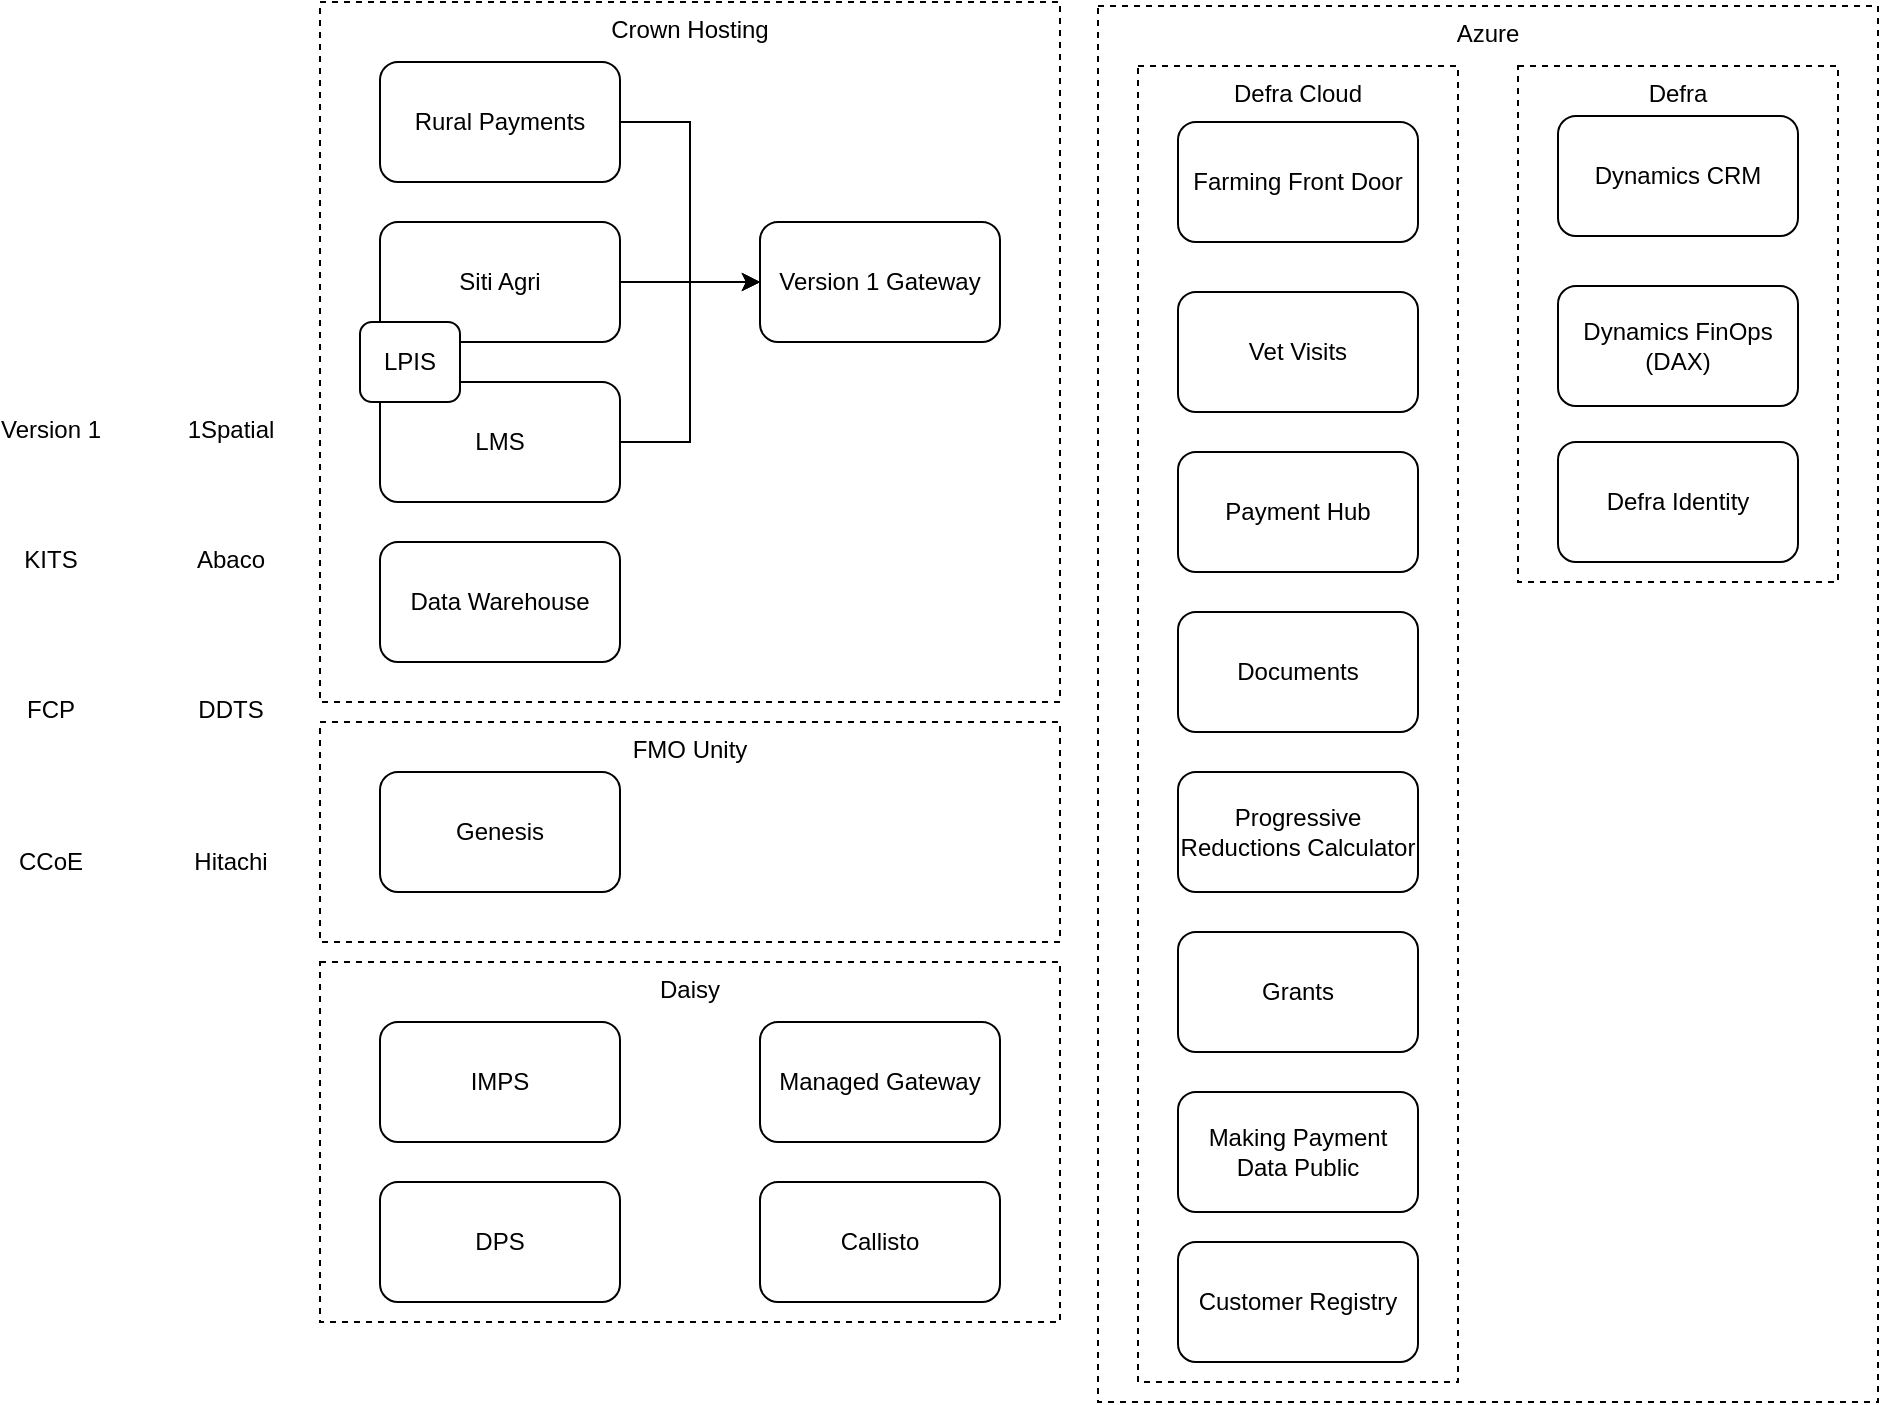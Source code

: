 <mxfile version="22.1.7" type="github">
  <diagram name="Page-1" id="DJably2wuHrD-RC-VbBC">
    <mxGraphModel dx="2236" dy="785" grid="1" gridSize="10" guides="1" tooltips="1" connect="1" arrows="1" fold="1" page="1" pageScale="1" pageWidth="850" pageHeight="1100" math="0" shadow="0">
      <root>
        <mxCell id="0" />
        <mxCell id="1" parent="0" />
        <mxCell id="DiMd7wmb8hvg-6CgAYnp-31" value="Azure" style="rounded=0;whiteSpace=wrap;html=1;dashed=1;verticalAlign=top;" vertex="1" parent="1">
          <mxGeometry x="479" y="52" width="390" height="698" as="geometry" />
        </mxCell>
        <mxCell id="DiMd7wmb8hvg-6CgAYnp-33" value="Defra" style="rounded=0;whiteSpace=wrap;html=1;dashed=1;verticalAlign=top;" vertex="1" parent="1">
          <mxGeometry x="689" y="82" width="160" height="258" as="geometry" />
        </mxCell>
        <mxCell id="DiMd7wmb8hvg-6CgAYnp-32" value="Defra Cloud" style="rounded=0;whiteSpace=wrap;html=1;dashed=1;verticalAlign=top;" vertex="1" parent="1">
          <mxGeometry x="499" y="82" width="160" height="658" as="geometry" />
        </mxCell>
        <mxCell id="DiMd7wmb8hvg-6CgAYnp-17" value="Daisy" style="rounded=0;whiteSpace=wrap;html=1;dashed=1;verticalAlign=top;" vertex="1" parent="1">
          <mxGeometry x="90" y="530" width="370" height="180" as="geometry" />
        </mxCell>
        <mxCell id="DiMd7wmb8hvg-6CgAYnp-11" value="Crown Hosting" style="rounded=0;whiteSpace=wrap;html=1;dashed=1;verticalAlign=top;" vertex="1" parent="1">
          <mxGeometry x="90" y="50" width="370" height="350" as="geometry" />
        </mxCell>
        <mxCell id="DiMd7wmb8hvg-6CgAYnp-13" style="edgeStyle=orthogonalEdgeStyle;rounded=0;orthogonalLoop=1;jettySize=auto;html=1;entryX=0;entryY=0.5;entryDx=0;entryDy=0;" edge="1" parent="1" source="DiMd7wmb8hvg-6CgAYnp-1" target="DiMd7wmb8hvg-6CgAYnp-6">
          <mxGeometry relative="1" as="geometry" />
        </mxCell>
        <mxCell id="DiMd7wmb8hvg-6CgAYnp-1" value="Rural Payments" style="rounded=1;whiteSpace=wrap;html=1;verticalAlign=middle;" vertex="1" parent="1">
          <mxGeometry x="120" y="80" width="120" height="60" as="geometry" />
        </mxCell>
        <mxCell id="DiMd7wmb8hvg-6CgAYnp-14" style="edgeStyle=orthogonalEdgeStyle;rounded=0;orthogonalLoop=1;jettySize=auto;html=1;entryX=0;entryY=0.5;entryDx=0;entryDy=0;" edge="1" parent="1" source="DiMd7wmb8hvg-6CgAYnp-2" target="DiMd7wmb8hvg-6CgAYnp-6">
          <mxGeometry relative="1" as="geometry" />
        </mxCell>
        <mxCell id="DiMd7wmb8hvg-6CgAYnp-2" value="Siti Agri" style="rounded=1;whiteSpace=wrap;html=1;verticalAlign=middle;" vertex="1" parent="1">
          <mxGeometry x="120" y="160" width="120" height="60" as="geometry" />
        </mxCell>
        <mxCell id="DiMd7wmb8hvg-6CgAYnp-15" style="edgeStyle=orthogonalEdgeStyle;rounded=0;orthogonalLoop=1;jettySize=auto;html=1;entryX=0;entryY=0.5;entryDx=0;entryDy=0;" edge="1" parent="1" source="DiMd7wmb8hvg-6CgAYnp-3" target="DiMd7wmb8hvg-6CgAYnp-6">
          <mxGeometry relative="1" as="geometry" />
        </mxCell>
        <mxCell id="DiMd7wmb8hvg-6CgAYnp-3" value="LMS" style="rounded=1;whiteSpace=wrap;html=1;verticalAlign=middle;" vertex="1" parent="1">
          <mxGeometry x="120" y="240" width="120" height="60" as="geometry" />
        </mxCell>
        <mxCell id="DiMd7wmb8hvg-6CgAYnp-4" value="LPIS" style="rounded=1;whiteSpace=wrap;html=1;verticalAlign=middle;" vertex="1" parent="1">
          <mxGeometry x="110" y="210" width="50" height="40" as="geometry" />
        </mxCell>
        <mxCell id="DiMd7wmb8hvg-6CgAYnp-5" value="Data Warehouse" style="rounded=1;whiteSpace=wrap;html=1;verticalAlign=middle;" vertex="1" parent="1">
          <mxGeometry x="120" y="320" width="120" height="60" as="geometry" />
        </mxCell>
        <mxCell id="DiMd7wmb8hvg-6CgAYnp-6" value="Version 1 Gateway" style="rounded=1;whiteSpace=wrap;html=1;" vertex="1" parent="1">
          <mxGeometry x="310" y="160" width="120" height="60" as="geometry" />
        </mxCell>
        <mxCell id="DiMd7wmb8hvg-6CgAYnp-7" value="Managed Gateway" style="rounded=1;whiteSpace=wrap;html=1;" vertex="1" parent="1">
          <mxGeometry x="310" y="560" width="120" height="60" as="geometry" />
        </mxCell>
        <mxCell id="DiMd7wmb8hvg-6CgAYnp-8" value="IMPS" style="rounded=1;whiteSpace=wrap;html=1;verticalAlign=middle;" vertex="1" parent="1">
          <mxGeometry x="120" y="560" width="120" height="60" as="geometry" />
        </mxCell>
        <mxCell id="DiMd7wmb8hvg-6CgAYnp-9" value="DPS" style="rounded=1;whiteSpace=wrap;html=1;verticalAlign=middle;" vertex="1" parent="1">
          <mxGeometry x="120" y="640" width="120" height="60" as="geometry" />
        </mxCell>
        <mxCell id="DiMd7wmb8hvg-6CgAYnp-16" value="FMO Unity" style="rounded=0;whiteSpace=wrap;html=1;dashed=1;verticalAlign=top;" vertex="1" parent="1">
          <mxGeometry x="90" y="410" width="370" height="110" as="geometry" />
        </mxCell>
        <mxCell id="DiMd7wmb8hvg-6CgAYnp-10" value="Genesis" style="rounded=1;whiteSpace=wrap;html=1;verticalAlign=middle;" vertex="1" parent="1">
          <mxGeometry x="120" y="435" width="120" height="60" as="geometry" />
        </mxCell>
        <mxCell id="DiMd7wmb8hvg-6CgAYnp-18" value="Callisto" style="rounded=1;whiteSpace=wrap;html=1;" vertex="1" parent="1">
          <mxGeometry x="310" y="640" width="120" height="60" as="geometry" />
        </mxCell>
        <mxCell id="DiMd7wmb8hvg-6CgAYnp-20" value="Farming Front Door" style="rounded=1;whiteSpace=wrap;html=1;verticalAlign=middle;" vertex="1" parent="1">
          <mxGeometry x="519" y="110" width="120" height="60" as="geometry" />
        </mxCell>
        <mxCell id="DiMd7wmb8hvg-6CgAYnp-22" value="Vet Visits" style="rounded=1;whiteSpace=wrap;html=1;verticalAlign=middle;" vertex="1" parent="1">
          <mxGeometry x="519" y="195" width="120" height="60" as="geometry" />
        </mxCell>
        <mxCell id="DiMd7wmb8hvg-6CgAYnp-23" value="Payment Hub" style="rounded=1;whiteSpace=wrap;html=1;verticalAlign=middle;" vertex="1" parent="1">
          <mxGeometry x="519" y="275" width="120" height="60" as="geometry" />
        </mxCell>
        <mxCell id="DiMd7wmb8hvg-6CgAYnp-24" value="Documents" style="rounded=1;whiteSpace=wrap;html=1;verticalAlign=middle;" vertex="1" parent="1">
          <mxGeometry x="519" y="355" width="120" height="60" as="geometry" />
        </mxCell>
        <mxCell id="DiMd7wmb8hvg-6CgAYnp-26" value="Progressive Reductions Calculator" style="rounded=1;whiteSpace=wrap;html=1;verticalAlign=middle;" vertex="1" parent="1">
          <mxGeometry x="519" y="435" width="120" height="60" as="geometry" />
        </mxCell>
        <mxCell id="DiMd7wmb8hvg-6CgAYnp-27" value="Grants" style="rounded=1;whiteSpace=wrap;html=1;verticalAlign=middle;" vertex="1" parent="1">
          <mxGeometry x="519" y="515" width="120" height="60" as="geometry" />
        </mxCell>
        <mxCell id="DiMd7wmb8hvg-6CgAYnp-28" value="Making Payment Data Public" style="rounded=1;whiteSpace=wrap;html=1;verticalAlign=middle;" vertex="1" parent="1">
          <mxGeometry x="519" y="595" width="120" height="60" as="geometry" />
        </mxCell>
        <mxCell id="DiMd7wmb8hvg-6CgAYnp-29" value="Dynamics CRM" style="rounded=1;whiteSpace=wrap;html=1;verticalAlign=middle;" vertex="1" parent="1">
          <mxGeometry x="709" y="107" width="120" height="60" as="geometry" />
        </mxCell>
        <mxCell id="DiMd7wmb8hvg-6CgAYnp-30" value="Dynamics FinOps (DAX)" style="rounded=1;whiteSpace=wrap;html=1;verticalAlign=middle;" vertex="1" parent="1">
          <mxGeometry x="709" y="192" width="120" height="60" as="geometry" />
        </mxCell>
        <mxCell id="DiMd7wmb8hvg-6CgAYnp-36" value="Version 1" style="shape=image;html=1;verticalAlign=top;verticalLabelPosition=bottom;labelBackgroundColor=#ffffff;imageAspect=0;aspect=fixed;image=https://cdn2.iconfinder.com/data/icons/essential-web-1-1/50/group-customers-team-contacts-family-128.png" vertex="1" parent="1">
          <mxGeometry x="-60" y="220" width="30" height="30" as="geometry" />
        </mxCell>
        <mxCell id="DiMd7wmb8hvg-6CgAYnp-37" value="KITS" style="shape=image;html=1;verticalAlign=top;verticalLabelPosition=bottom;labelBackgroundColor=#ffffff;imageAspect=0;aspect=fixed;image=https://cdn2.iconfinder.com/data/icons/essential-web-1-1/50/group-customers-team-contacts-family-128.png" vertex="1" parent="1">
          <mxGeometry x="-60" y="285" width="30" height="30" as="geometry" />
        </mxCell>
        <mxCell id="DiMd7wmb8hvg-6CgAYnp-38" value="FCP" style="shape=image;html=1;verticalAlign=top;verticalLabelPosition=bottom;labelBackgroundColor=#ffffff;imageAspect=0;aspect=fixed;image=https://cdn2.iconfinder.com/data/icons/essential-web-1-1/50/group-customers-team-contacts-family-128.png" vertex="1" parent="1">
          <mxGeometry x="-60" y="360" width="30" height="30" as="geometry" />
        </mxCell>
        <mxCell id="DiMd7wmb8hvg-6CgAYnp-39" value="CCoE" style="shape=image;html=1;verticalAlign=top;verticalLabelPosition=bottom;labelBackgroundColor=#ffffff;imageAspect=0;aspect=fixed;image=https://cdn2.iconfinder.com/data/icons/essential-web-1-1/50/group-customers-team-contacts-family-128.png" vertex="1" parent="1">
          <mxGeometry x="-60" y="436" width="30" height="30" as="geometry" />
        </mxCell>
        <mxCell id="DiMd7wmb8hvg-6CgAYnp-40" value="1Spatial" style="shape=image;html=1;verticalAlign=top;verticalLabelPosition=bottom;labelBackgroundColor=#ffffff;imageAspect=0;aspect=fixed;image=https://cdn2.iconfinder.com/data/icons/essential-web-1-1/50/group-customers-team-contacts-family-128.png" vertex="1" parent="1">
          <mxGeometry x="30" y="220" width="30" height="30" as="geometry" />
        </mxCell>
        <mxCell id="DiMd7wmb8hvg-6CgAYnp-41" value="Abaco" style="shape=image;html=1;verticalAlign=top;verticalLabelPosition=bottom;labelBackgroundColor=#ffffff;imageAspect=0;aspect=fixed;image=https://cdn2.iconfinder.com/data/icons/essential-web-1-1/50/group-customers-team-contacts-family-128.png" vertex="1" parent="1">
          <mxGeometry x="30" y="285" width="30" height="30" as="geometry" />
        </mxCell>
        <mxCell id="DiMd7wmb8hvg-6CgAYnp-42" value="DDTS" style="shape=image;html=1;verticalAlign=top;verticalLabelPosition=bottom;labelBackgroundColor=#ffffff;imageAspect=0;aspect=fixed;image=https://cdn2.iconfinder.com/data/icons/essential-web-1-1/50/group-customers-team-contacts-family-128.png" vertex="1" parent="1">
          <mxGeometry x="30" y="360" width="30" height="30" as="geometry" />
        </mxCell>
        <mxCell id="DiMd7wmb8hvg-6CgAYnp-43" value="Hitachi" style="shape=image;html=1;verticalAlign=top;verticalLabelPosition=bottom;labelBackgroundColor=#ffffff;imageAspect=0;aspect=fixed;image=https://cdn2.iconfinder.com/data/icons/essential-web-1-1/50/group-customers-team-contacts-family-128.png" vertex="1" parent="1">
          <mxGeometry x="30" y="436" width="30" height="30" as="geometry" />
        </mxCell>
        <mxCell id="DiMd7wmb8hvg-6CgAYnp-44" value="Version 1" style="shape=image;html=1;verticalAlign=top;verticalLabelPosition=bottom;labelBackgroundColor=#ffffff;imageAspect=0;aspect=fixed;image=https://cdn2.iconfinder.com/data/icons/essential-web-1-1/50/group-customers-team-contacts-family-128.png" vertex="1" parent="1">
          <mxGeometry x="-60" y="220" width="30" height="30" as="geometry" />
        </mxCell>
        <mxCell id="DiMd7wmb8hvg-6CgAYnp-46" value="Customer Registry" style="rounded=1;whiteSpace=wrap;html=1;verticalAlign=middle;" vertex="1" parent="1">
          <mxGeometry x="519" y="670" width="120" height="60" as="geometry" />
        </mxCell>
        <mxCell id="DiMd7wmb8hvg-6CgAYnp-47" value="Defra Identity" style="rounded=1;whiteSpace=wrap;html=1;verticalAlign=middle;" vertex="1" parent="1">
          <mxGeometry x="709" y="270" width="120" height="60" as="geometry" />
        </mxCell>
      </root>
    </mxGraphModel>
  </diagram>
</mxfile>
